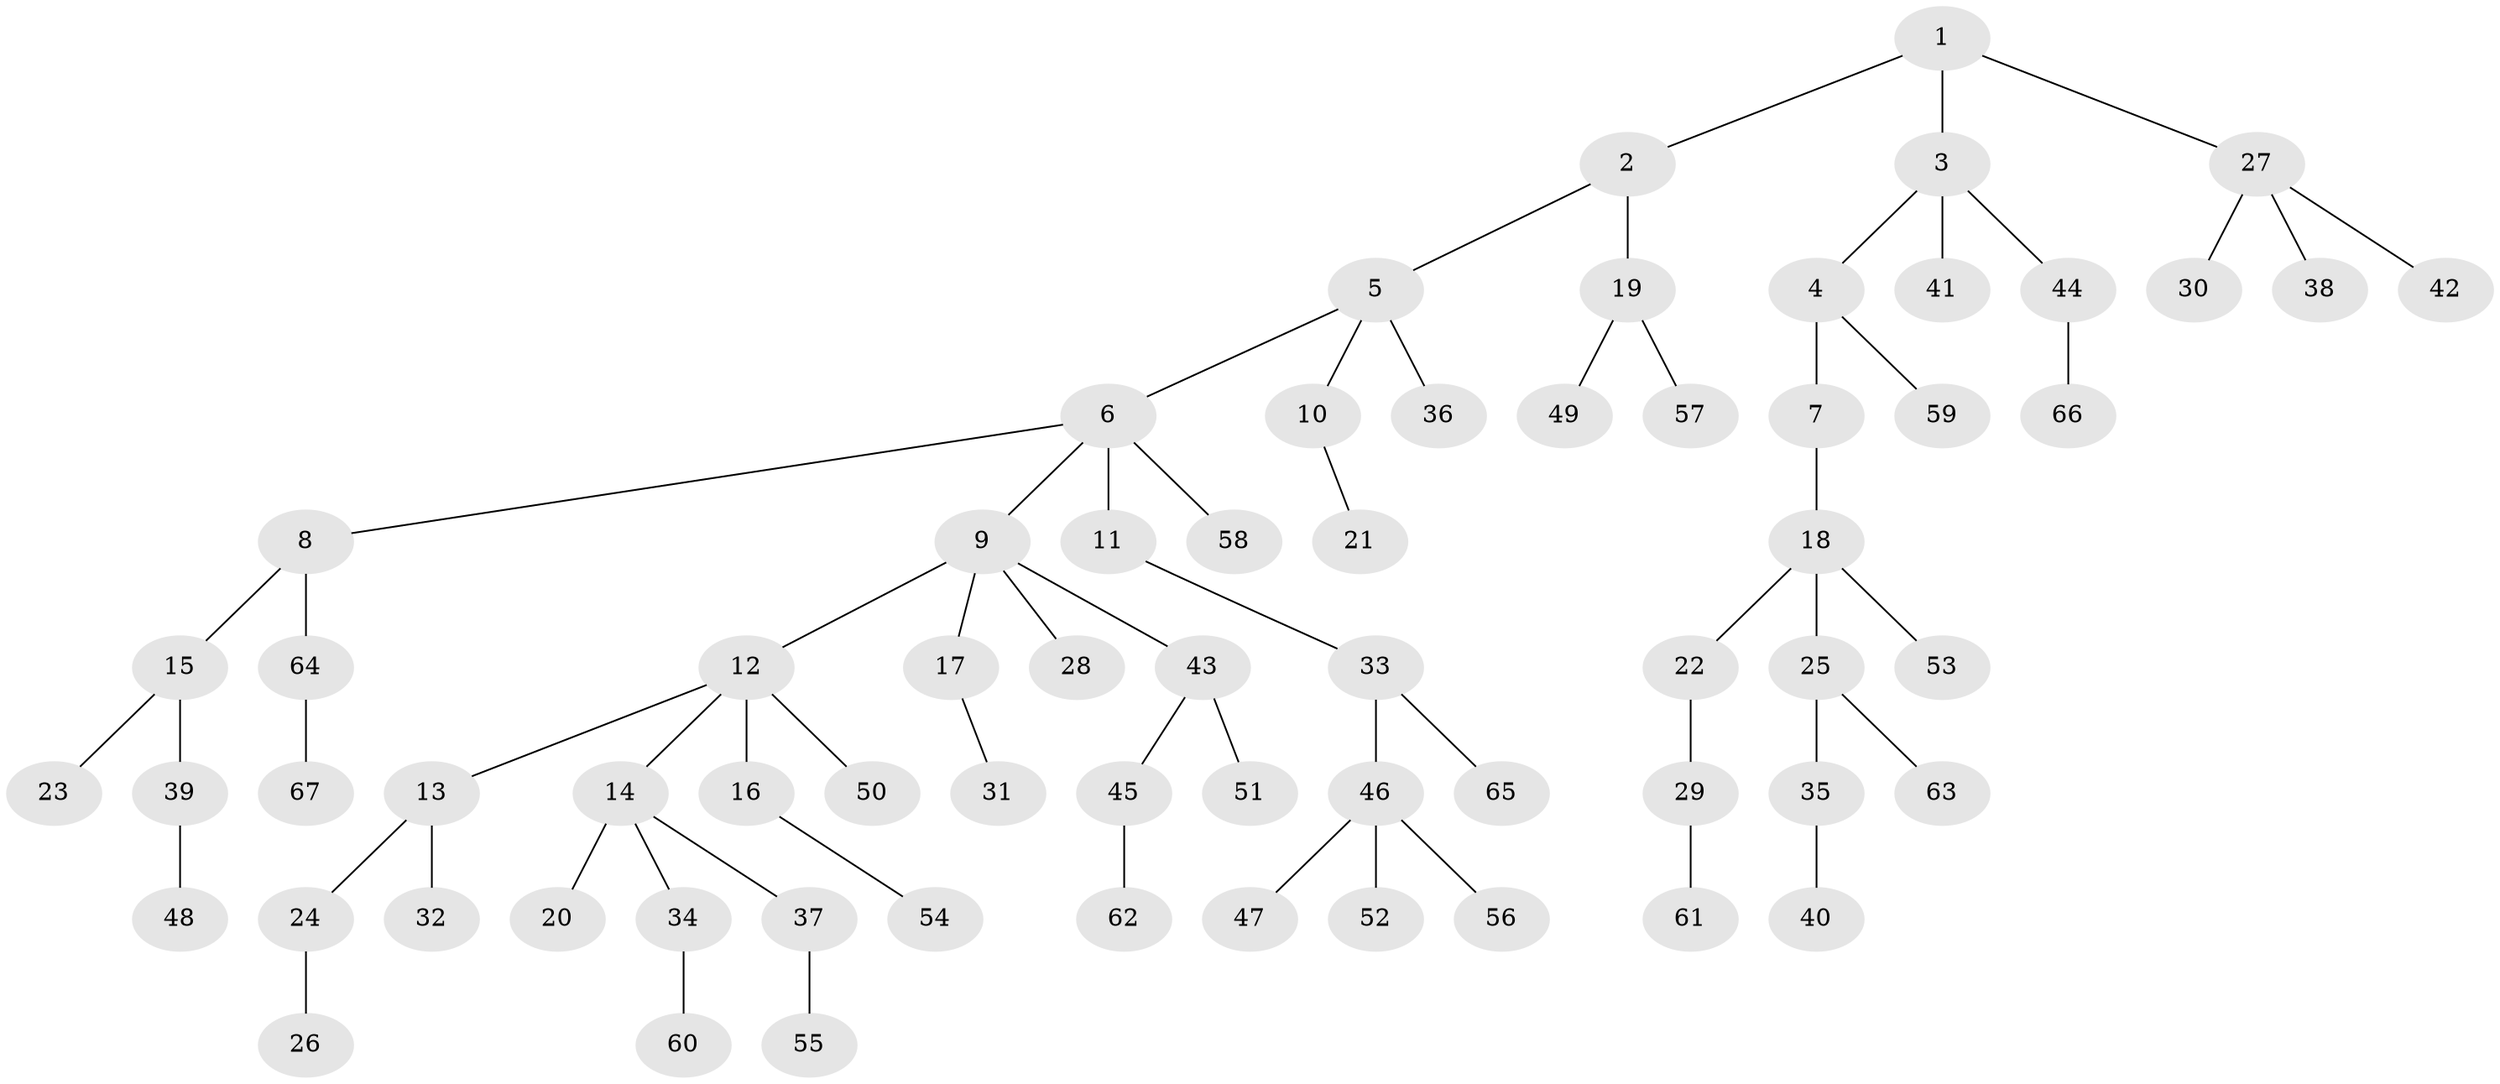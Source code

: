 // Generated by graph-tools (version 1.1) at 2025/15/03/09/25 04:15:36]
// undirected, 67 vertices, 66 edges
graph export_dot {
graph [start="1"]
  node [color=gray90,style=filled];
  1;
  2;
  3;
  4;
  5;
  6;
  7;
  8;
  9;
  10;
  11;
  12;
  13;
  14;
  15;
  16;
  17;
  18;
  19;
  20;
  21;
  22;
  23;
  24;
  25;
  26;
  27;
  28;
  29;
  30;
  31;
  32;
  33;
  34;
  35;
  36;
  37;
  38;
  39;
  40;
  41;
  42;
  43;
  44;
  45;
  46;
  47;
  48;
  49;
  50;
  51;
  52;
  53;
  54;
  55;
  56;
  57;
  58;
  59;
  60;
  61;
  62;
  63;
  64;
  65;
  66;
  67;
  1 -- 2;
  1 -- 3;
  1 -- 27;
  2 -- 5;
  2 -- 19;
  3 -- 4;
  3 -- 41;
  3 -- 44;
  4 -- 7;
  4 -- 59;
  5 -- 6;
  5 -- 10;
  5 -- 36;
  6 -- 8;
  6 -- 9;
  6 -- 11;
  6 -- 58;
  7 -- 18;
  8 -- 15;
  8 -- 64;
  9 -- 12;
  9 -- 17;
  9 -- 28;
  9 -- 43;
  10 -- 21;
  11 -- 33;
  12 -- 13;
  12 -- 14;
  12 -- 16;
  12 -- 50;
  13 -- 24;
  13 -- 32;
  14 -- 20;
  14 -- 34;
  14 -- 37;
  15 -- 23;
  15 -- 39;
  16 -- 54;
  17 -- 31;
  18 -- 22;
  18 -- 25;
  18 -- 53;
  19 -- 49;
  19 -- 57;
  22 -- 29;
  24 -- 26;
  25 -- 35;
  25 -- 63;
  27 -- 30;
  27 -- 38;
  27 -- 42;
  29 -- 61;
  33 -- 46;
  33 -- 65;
  34 -- 60;
  35 -- 40;
  37 -- 55;
  39 -- 48;
  43 -- 45;
  43 -- 51;
  44 -- 66;
  45 -- 62;
  46 -- 47;
  46 -- 52;
  46 -- 56;
  64 -- 67;
}
